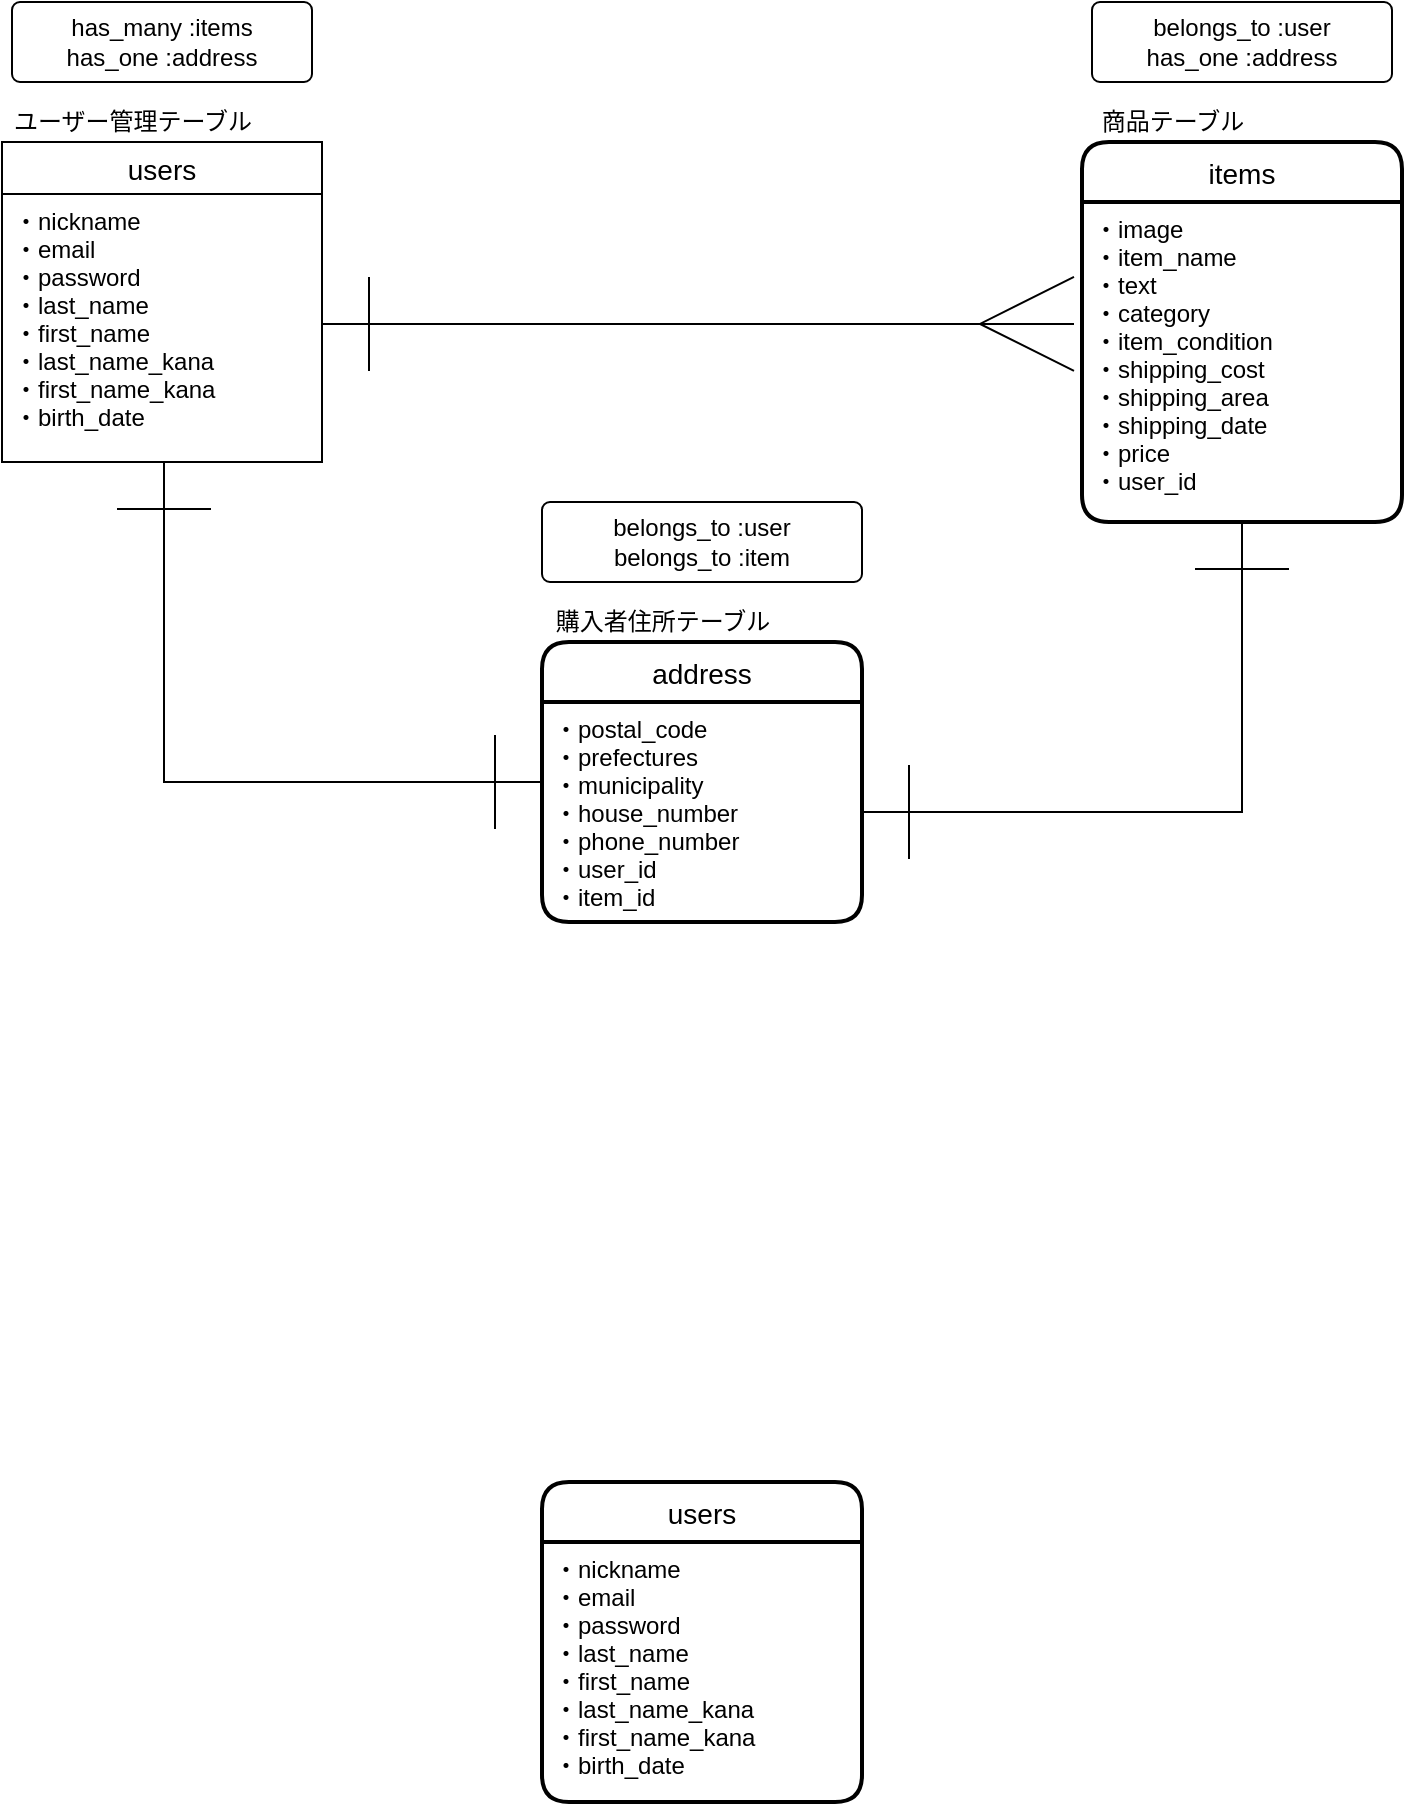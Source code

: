 <mxfile version="14.2.4" type="embed">
    <diagram id="-0O4Z2k9iuTABVjFa0_p" name="ページ1">
        <mxGraphModel dx="1192" dy="521" grid="1" gridSize="10" guides="1" tooltips="1" connect="1" arrows="1" fold="1" page="1" pageScale="1" pageWidth="827" pageHeight="1169" math="0" shadow="0">
            <root>
                <mxCell id="0"/>
                <mxCell id="1" parent="0"/>
                <mxCell id="22" value="address" style="swimlane;childLayout=stackLayout;horizontal=1;startSize=30;horizontalStack=0;rounded=1;fontSize=14;fontStyle=0;strokeWidth=2;resizeParent=0;resizeLast=1;shadow=0;dashed=0;align=center;" vertex="1" parent="1">
                    <mxGeometry x="350" y="430" width="160" height="140" as="geometry"/>
                </mxCell>
                <mxCell id="23" value="・postal_code &#10;・prefectures &#10;・municipality &#10;・house_number &#10;・phone_number&#10;・user_id&#10;・item_id " style="align=left;strokeColor=none;fillColor=none;spacingLeft=4;fontSize=12;verticalAlign=top;resizable=0;rotatable=0;part=1;" vertex="1" parent="22">
                    <mxGeometry y="30" width="160" height="110" as="geometry"/>
                </mxCell>
                <mxCell id="27" value="items" style="swimlane;childLayout=stackLayout;horizontal=1;startSize=30;horizontalStack=0;rounded=1;fontSize=14;fontStyle=0;strokeWidth=2;resizeParent=0;resizeLast=1;shadow=0;dashed=0;align=center;" vertex="1" parent="1">
                    <mxGeometry x="620" y="180" width="160" height="190" as="geometry"/>
                </mxCell>
                <mxCell id="28" value="・image&#10;・item_name&#10;・text&#10;・category&#10;・item_condition&#10;・shipping_cost&#10;・shipping_area&#10;・shipping_date&#10;・price&#10;・user_id" style="align=left;strokeColor=none;fillColor=none;spacingLeft=4;fontSize=12;verticalAlign=top;resizable=0;rotatable=0;part=1;" vertex="1" parent="27">
                    <mxGeometry y="30" width="160" height="160" as="geometry"/>
                </mxCell>
                <mxCell id="31" value="has_many :items&lt;br&gt;has_one :address" style="rounded=1;arcSize=10;whiteSpace=wrap;html=1;align=center;" vertex="1" parent="1">
                    <mxGeometry x="85" y="110" width="150" height="40" as="geometry"/>
                </mxCell>
                <mxCell id="32" value="belongs_to :user&lt;br&gt;has_one :address" style="rounded=1;arcSize=10;whiteSpace=wrap;html=1;align=center;" vertex="1" parent="1">
                    <mxGeometry x="625" y="110" width="150" height="40" as="geometry"/>
                </mxCell>
                <mxCell id="33" value="belongs_to :user&lt;br&gt;belongs_to :item" style="rounded=1;arcSize=10;whiteSpace=wrap;html=1;align=center;" vertex="1" parent="1">
                    <mxGeometry x="350" y="360" width="160" height="40" as="geometry"/>
                </mxCell>
                <mxCell id="47" style="edgeStyle=orthogonalEdgeStyle;rounded=0;jumpSize=19;orthogonalLoop=1;jettySize=auto;html=1;startArrow=ERone;startFill=0;startSize=45;endArrow=ERone;endFill=0;endSize=45;targetPerimeterSpacing=0;" edge="1" parent="1" target="22">
                    <mxGeometry relative="1" as="geometry">
                        <mxPoint x="161" y="340" as="sourcePoint"/>
                        <Array as="points">
                            <mxPoint x="161" y="500"/>
                        </Array>
                    </mxGeometry>
                </mxCell>
                <mxCell id="61" style="edgeStyle=orthogonalEdgeStyle;rounded=0;jumpSize=19;orthogonalLoop=1;jettySize=auto;html=1;entryX=0.5;entryY=1;entryDx=0;entryDy=0;startArrow=ERone;startFill=0;startSize=45;endArrow=ERone;endFill=0;endSize=45;targetPerimeterSpacing=0;" edge="1" parent="1" source="23" target="28">
                    <mxGeometry relative="1" as="geometry">
                        <Array as="points">
                            <mxPoint x="700" y="515"/>
                        </Array>
                    </mxGeometry>
                </mxCell>
                <mxCell id="19" value="users" style="swimlane;childLayout=stackLayout;horizontal=1;startSize=30;horizontalStack=0;rounded=1;fontSize=14;fontStyle=0;strokeWidth=2;resizeParent=0;resizeLast=1;shadow=0;dashed=0;align=center;" vertex="1" parent="1">
                    <mxGeometry x="350" y="850" width="160" height="160" as="geometry"/>
                </mxCell>
                <mxCell id="20" value="・nickname&#10;・email&#10;・password&#10;・last_name&#10;・first_name&#10;・last_name_kana&#10;・first_name_kana&#10;・birth_date" style="align=left;strokeColor=none;fillColor=none;spacingLeft=4;fontSize=12;verticalAlign=top;resizable=0;rotatable=0;part=1;" vertex="1" parent="19">
                    <mxGeometry y="30" width="160" height="130" as="geometry"/>
                </mxCell>
                <mxCell id="98" value="users" style="swimlane;fontStyle=0;childLayout=stackLayout;horizontal=1;startSize=26;horizontalStack=0;resizeParent=1;resizeParentMax=0;resizeLast=0;collapsible=1;marginBottom=0;align=center;fontSize=14;" vertex="1" parent="1">
                    <mxGeometry x="80" y="180" width="160" height="160" as="geometry"/>
                </mxCell>
                <mxCell id="101" value="・nickname&#10;・email&#10;・password&#10;・last_name&#10;・first_name&#10;・last_name_kana&#10;・first_name_kana&#10;・birth_date" style="text;strokeColor=none;fillColor=none;spacingLeft=4;spacingRight=4;overflow=hidden;rotatable=0;points=[[0,0.5],[1,0.5]];portConstraint=eastwest;fontSize=12;" vertex="1" parent="98">
                    <mxGeometry y="26" width="160" height="134" as="geometry"/>
                </mxCell>
                <mxCell id="107" value="ユーザー管理テーブル" style="text;html=1;align=center;verticalAlign=middle;resizable=0;points=[];autosize=1;" vertex="1" parent="1">
                    <mxGeometry x="80" y="160" width="130" height="20" as="geometry"/>
                </mxCell>
                <mxCell id="108" value="商品テーブル" style="text;html=1;align=center;verticalAlign=middle;resizable=0;points=[];autosize=1;" vertex="1" parent="1">
                    <mxGeometry x="620" y="160" width="90" height="20" as="geometry"/>
                </mxCell>
                <mxCell id="109" value="購入者住所テーブル" style="text;html=1;align=center;verticalAlign=middle;resizable=0;points=[];autosize=1;" vertex="1" parent="1">
                    <mxGeometry x="350" y="410" width="120" height="20" as="geometry"/>
                </mxCell>
                <mxCell id="110" style="edgeStyle=orthogonalEdgeStyle;rounded=0;jumpSize=19;orthogonalLoop=1;jettySize=auto;html=1;entryX=-0.025;entryY=0.381;entryDx=0;entryDy=0;entryPerimeter=0;startArrow=ERone;startFill=0;startSize=45;endArrow=ERmany;endFill=0;endSize=45;targetPerimeterSpacing=0;" edge="1" parent="1" source="101" target="28">
                    <mxGeometry relative="1" as="geometry">
                        <Array as="points">
                            <mxPoint x="260" y="271"/>
                            <mxPoint x="260" y="271"/>
                        </Array>
                    </mxGeometry>
                </mxCell>
            </root>
        </mxGraphModel>
    </diagram>
</mxfile>